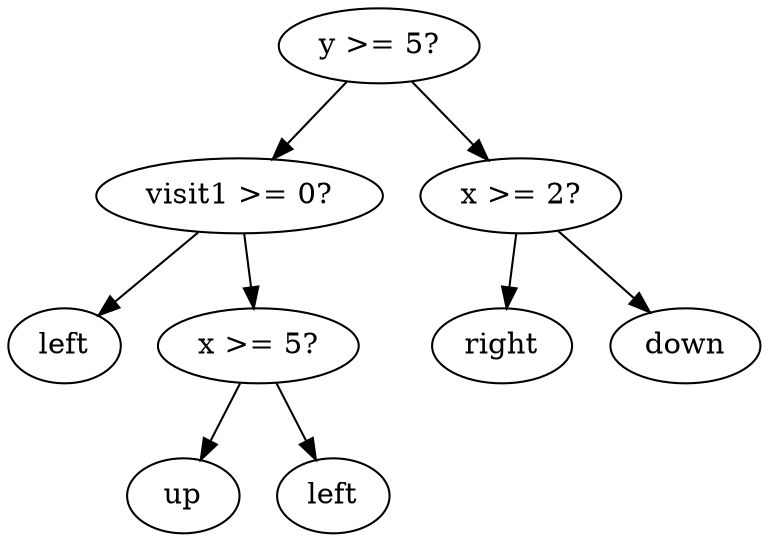 digraph tree {
    "0x0" [label="y >= 5?"];
    "0x1" [label="visit1 >= 0?"];
    "0x2" [label="left"];
    "0x3" [label="x >= 5?"];
    "0x4" [label="up"];
    "0x5" [label="left"];
    "0x6" [label="x >= 2?"];
    "0x7" [label="right"];
    "0x8" [label="down"];
    "0x0" -> "0x1";
    "0x0" -> "0x6";
    "0x1" -> "0x2";
    "0x1" -> "0x3";
    "0x3" -> "0x4";
    "0x3" -> "0x5";
    "0x6" -> "0x7";
    "0x6" -> "0x8";
}
